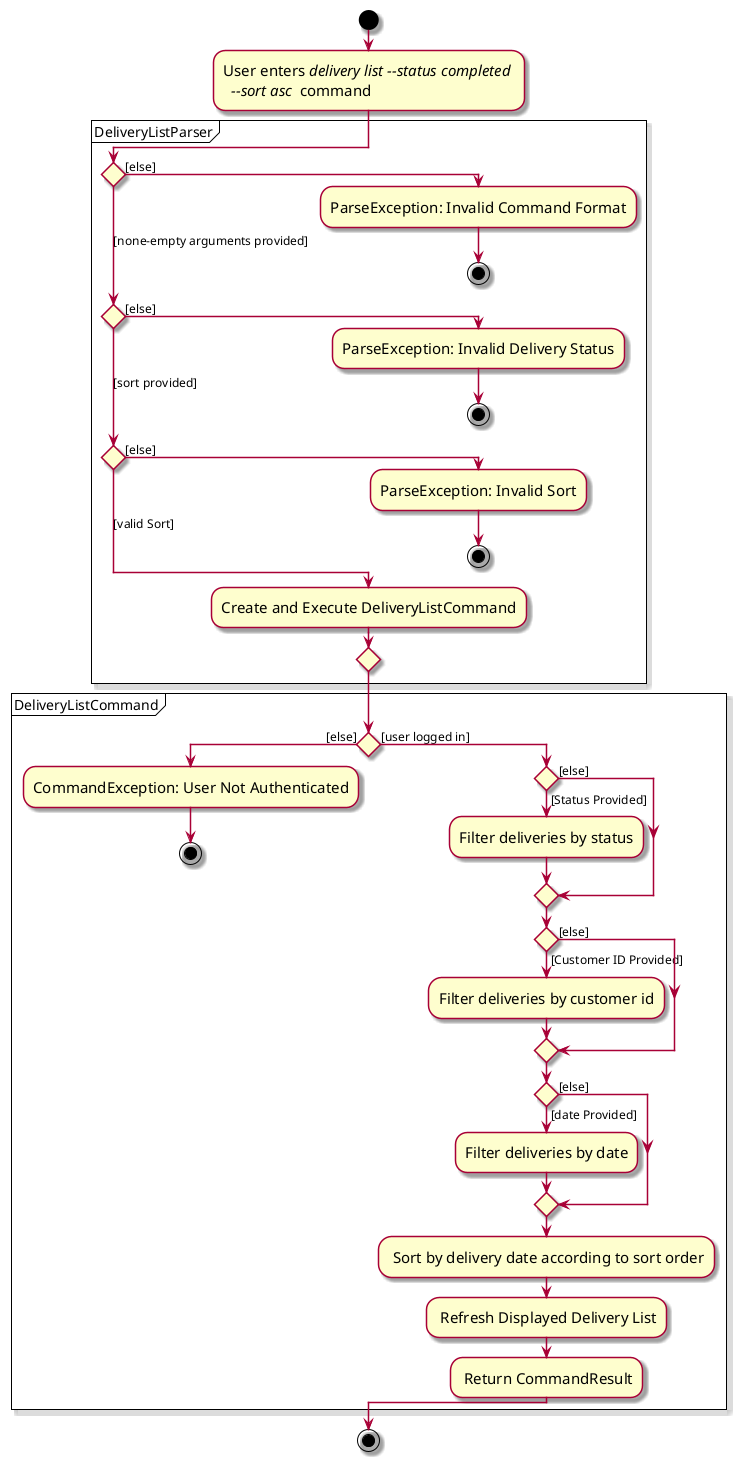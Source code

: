 @startuml
skin rose
skinparam ActivityFontSize 15
skinparam ArrowFontSize 12

!pragma useVerticalIf on
start
:User enters <i>delivery list --status completed \n <i> --sort asc </i> command;
partition DeliveryListParser {
    if () then ([else])
        :ParseException: Invalid Command Format;
        stop
    ([none-empty arguments provided]) elseif () then ([else])
        :ParseException: Invalid Delivery Status;
        stop
    ([sort provided]) elseif () then ([else])
        :ParseException: Invalid Sort;
        stop
    else ([valid Sort])
        :Create and Execute DeliveryListCommand;
        endif
}

partition DeliveryListCommand {
    if () then ([else])
        :CommandException: User Not Authenticated;
        stop
    else ([user logged in])

    if () then ([Status Provided])
        :Filter deliveries by status;
    else ([else])
    endif

    if () then ([Customer ID Provided])
        :Filter deliveries by customer id;
    else ([else])
    endif

    if () then ([date Provided])
        :Filter deliveries by date;
    else ([else])
    endif
        : Sort by delivery date according to sort order;
        : Refresh Displayed Delivery List;
        : Return CommandResult;
    endif

}

stop

@enduml

